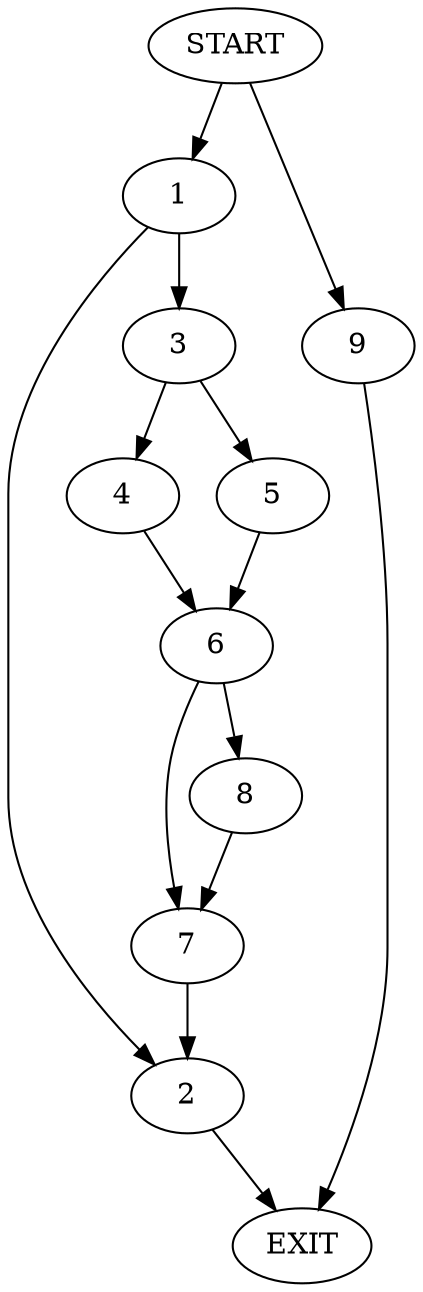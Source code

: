 digraph {
0 [label="START"]
10 [label="EXIT"]
0 -> 1
1 -> 2
1 -> 3
3 -> 4
3 -> 5
2 -> 10
5 -> 6
4 -> 6
6 -> 7
6 -> 8
8 -> 7
7 -> 2
0 -> 9
9 -> 10
}
